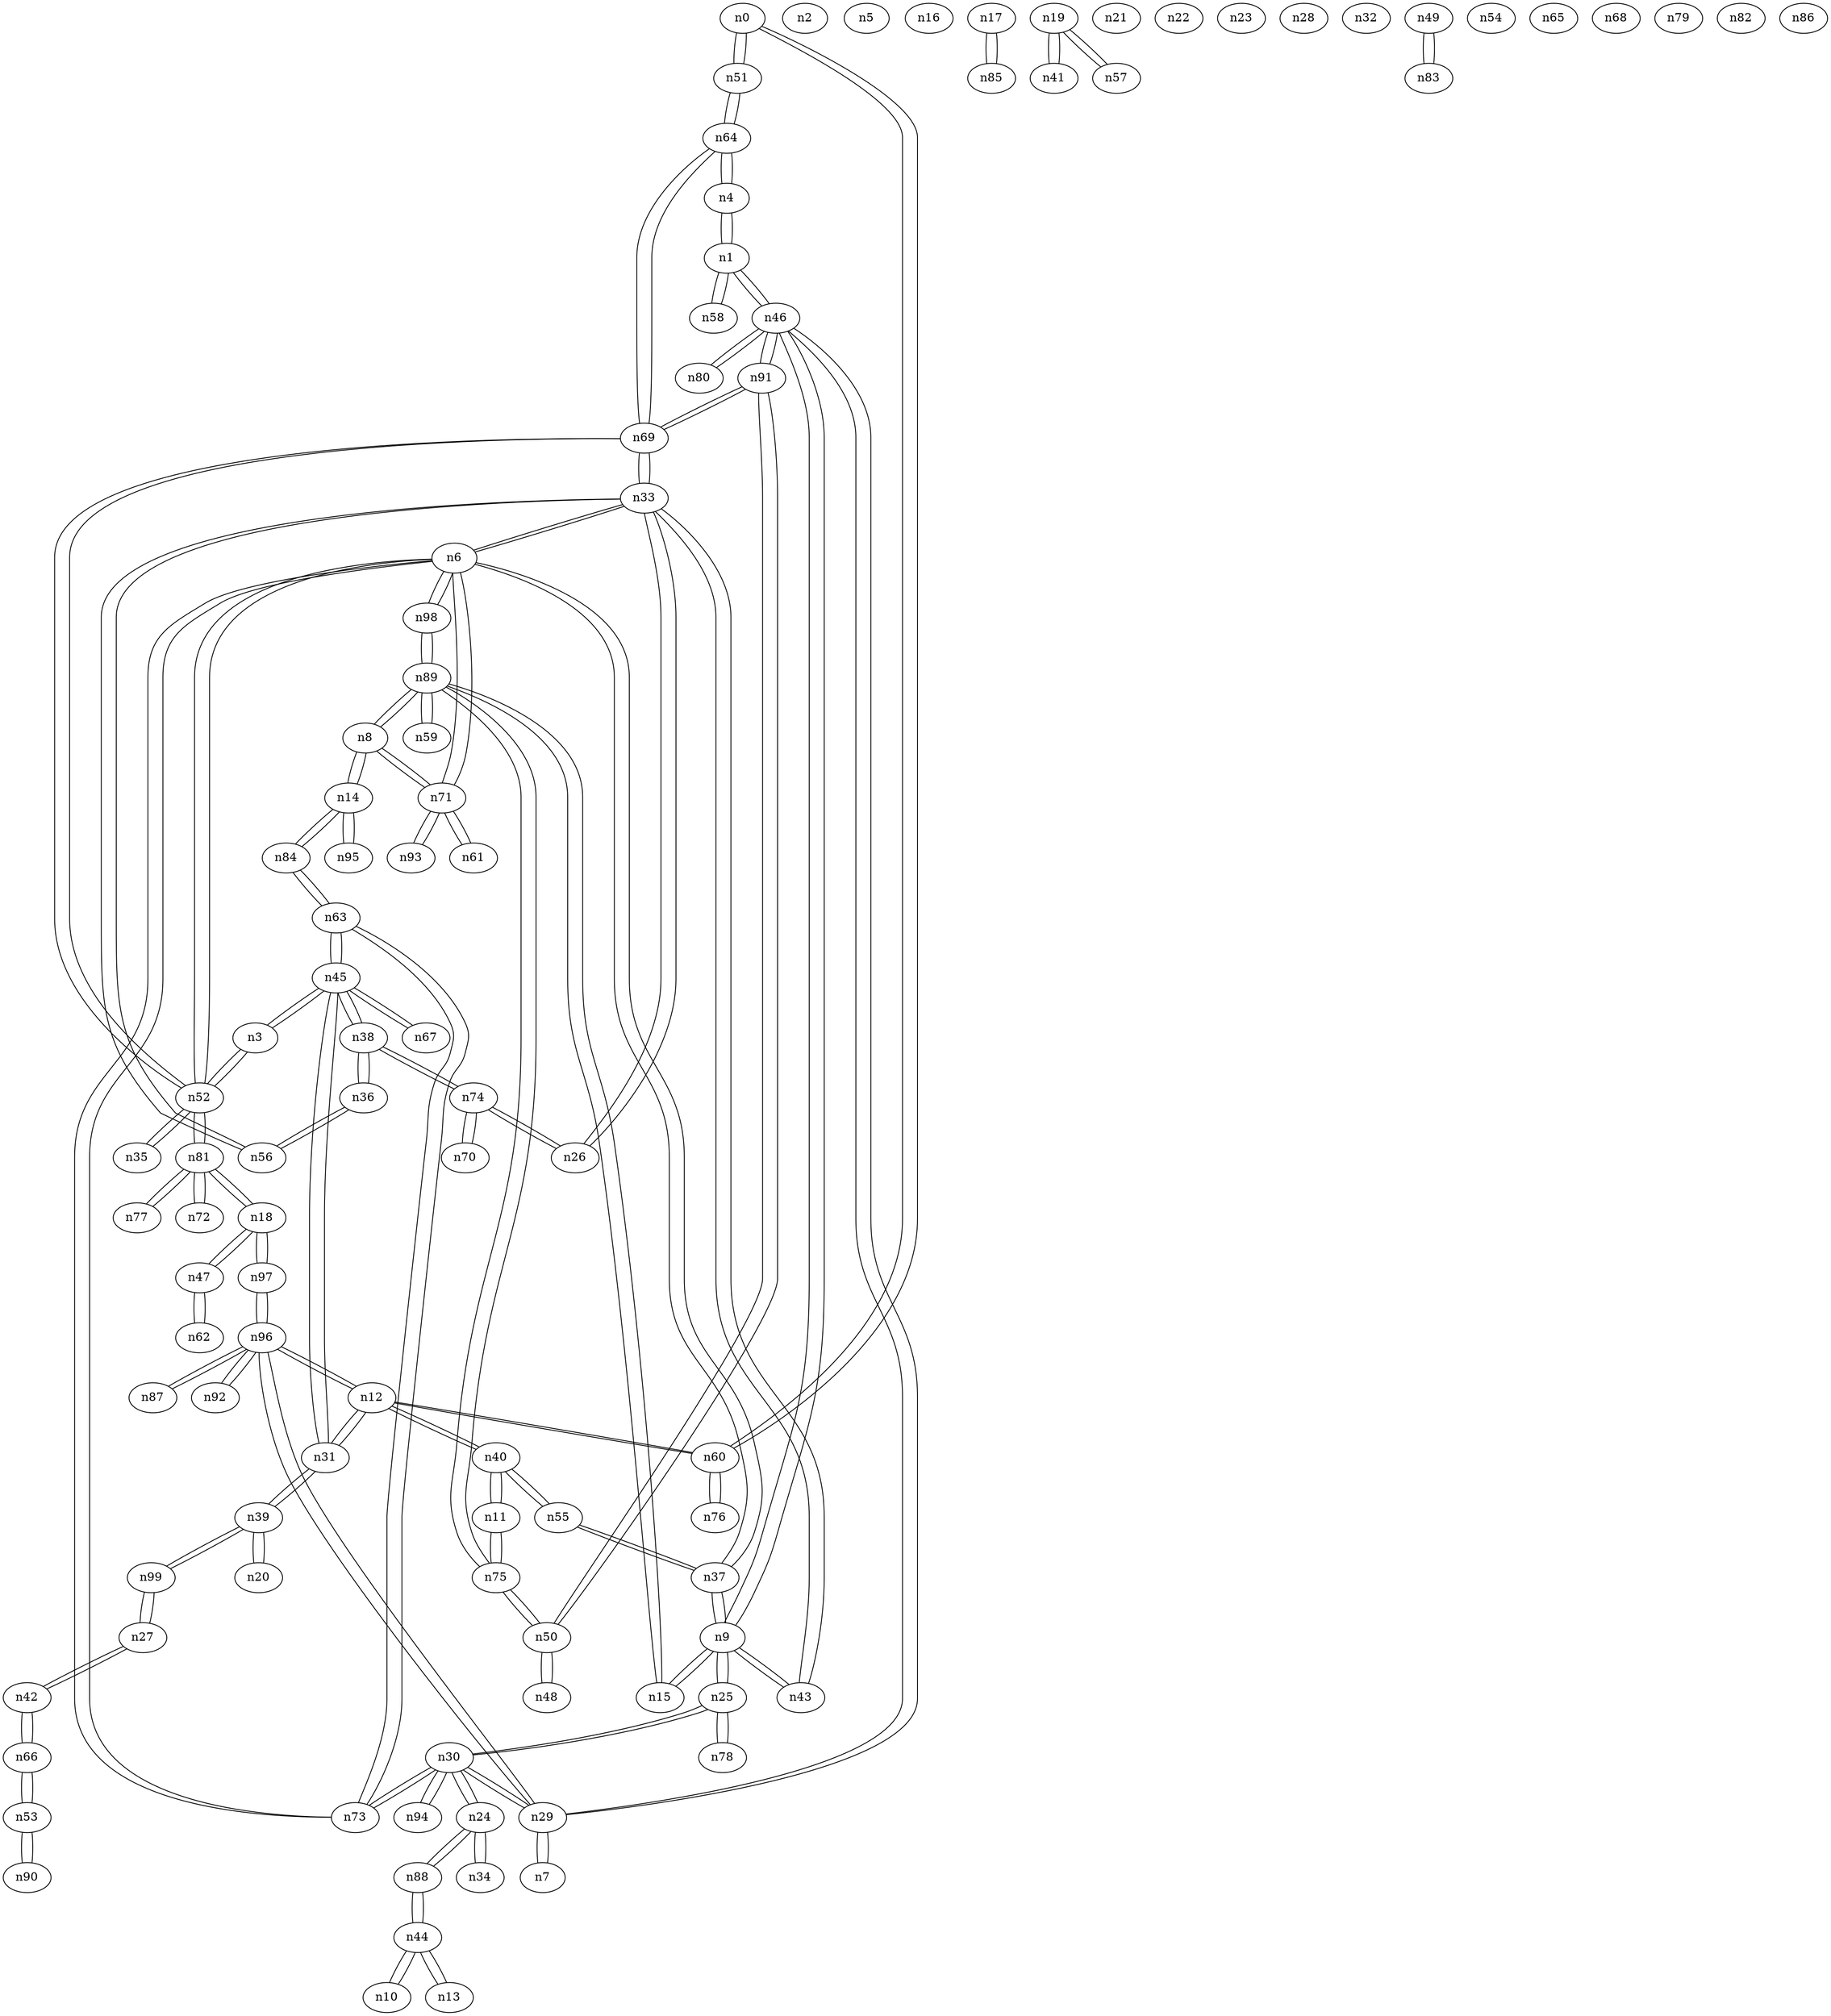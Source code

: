 graph {
n0;
n1;
n2;
n3;
n4;
n5;
n6;
n7;
n8;
n9;
n10;
n11;
n12;
n13;
n14;
n15;
n16;
n17;
n18;
n19;
n20;
n21;
n22;
n23;
n24;
n25;
n26;
n27;
n28;
n29;
n30;
n31;
n32;
n33;
n34;
n35;
n36;
n37;
n38;
n39;
n40;
n41;
n42;
n43;
n44;
n45;
n46;
n47;
n48;
n49;
n50;
n51;
n52;
n53;
n54;
n55;
n56;
n57;
n58;
n59;
n60;
n61;
n62;
n63;
n64;
n65;
n66;
n67;
n68;
n69;
n70;
n71;
n72;
n73;
n74;
n75;
n76;
n77;
n78;
n79;
n80;
n81;
n82;
n83;
n84;
n85;
n86;
n87;
n88;
n89;
n90;
n91;
n92;
n93;
n94;
n95;
n96;
n97;
n98;
n99;
n0 -- n60;
n0 -- n51;
n1 -- n4;
n1 -- n46;
n1 -- n58;
n3 -- n45;
n3 -- n52;
n4 -- n1;
n4 -- n64;
n6 -- n33;
n6 -- n71;
n6 -- n73;
n6 -- n52;
n6 -- n37;
n6 -- n98;
n7 -- n29;
n8 -- n14;
n8 -- n89;
n8 -- n71;
n9 -- n15;
n9 -- n46;
n9 -- n37;
n9 -- n43;
n9 -- n25;
n10 -- n44;
n11 -- n40;
n11 -- n75;
n12 -- n96;
n12 -- n40;
n12 -- n60;
n12 -- n31;
n13 -- n44;
n14 -- n8;
n14 -- n84;
n14 -- n95;
n15 -- n89;
n15 -- n9;
n17 -- n85;
n18 -- n47;
n18 -- n81;
n18 -- n97;
n19 -- n41;
n19 -- n57;
n20 -- n39;
n24 -- n34;
n24 -- n88;
n24 -- n30;
n25 -- n9;
n25 -- n78;
n25 -- n30;
n26 -- n33;
n26 -- n74;
n27 -- n42;
n27 -- n99;
n29 -- n96;
n29 -- n46;
n29 -- n7;
n29 -- n30;
n30 -- n29;
n30 -- n24;
n30 -- n73;
n30 -- n94;
n30 -- n25;
n31 -- n45;
n31 -- n39;
n31 -- n12;
n33 -- n6;
n33 -- n26;
n33 -- n69;
n33 -- n43;
n33 -- n56;
n34 -- n24;
n35 -- n52;
n36 -- n38;
n36 -- n56;
n37 -- n6;
n37 -- n9;
n37 -- n55;
n38 -- n36;
n38 -- n45;
n38 -- n74;
n39 -- n20;
n39 -- n31;
n39 -- n99;
n40 -- n12;
n40 -- n11;
n40 -- n55;
n41 -- n19;
n42 -- n66;
n42 -- n27;
n43 -- n9;
n43 -- n33;
n44 -- n10;
n44 -- n13;
n44 -- n88;
n45 -- n38;
n45 -- n63;
n45 -- n3;
n45 -- n31;
n45 -- n67;
n46 -- n9;
n46 -- n29;
n46 -- n91;
n46 -- n1;
n46 -- n80;
n47 -- n62;
n47 -- n18;
n48 -- n50;
n49 -- n83;
n50 -- n91;
n50 -- n48;
n50 -- n75;
n51 -- n0;
n51 -- n64;
n52 -- n6;
n52 -- n69;
n52 -- n81;
n52 -- n3;
n52 -- n35;
n53 -- n90;
n53 -- n66;
n55 -- n40;
n55 -- n37;
n56 -- n36;
n56 -- n33;
n57 -- n19;
n58 -- n1;
n59 -- n89;
n60 -- n76;
n60 -- n0;
n60 -- n12;
n61 -- n71;
n62 -- n47;
n63 -- n45;
n63 -- n73;
n63 -- n84;
n64 -- n4;
n64 -- n69;
n64 -- n51;
n66 -- n53;
n66 -- n42;
n67 -- n45;
n69 -- n33;
n69 -- n91;
n69 -- n52;
n69 -- n64;
n70 -- n74;
n71 -- n8;
n71 -- n6;
n71 -- n61;
n71 -- n93;
n72 -- n81;
n73 -- n6;
n73 -- n63;
n73 -- n30;
n74 -- n70;
n74 -- n38;
n74 -- n26;
n75 -- n89;
n75 -- n11;
n75 -- n50;
n76 -- n60;
n77 -- n81;
n78 -- n25;
n80 -- n46;
n81 -- n72;
n81 -- n77;
n81 -- n52;
n81 -- n18;
n83 -- n49;
n84 -- n14;
n84 -- n63;
n85 -- n17;
n87 -- n96;
n88 -- n24;
n88 -- n44;
n89 -- n15;
n89 -- n8;
n89 -- n75;
n89 -- n98;
n89 -- n59;
n90 -- n53;
n91 -- n69;
n91 -- n46;
n91 -- n50;
n92 -- n96;
n93 -- n71;
n94 -- n30;
n95 -- n14;
n96 -- n29;
n96 -- n12;
n96 -- n97;
n96 -- n92;
n96 -- n87;
n97 -- n96;
n97 -- n18;
n98 -- n6;
n98 -- n89;
n99 -- n39;
n99 -- n27;
}
